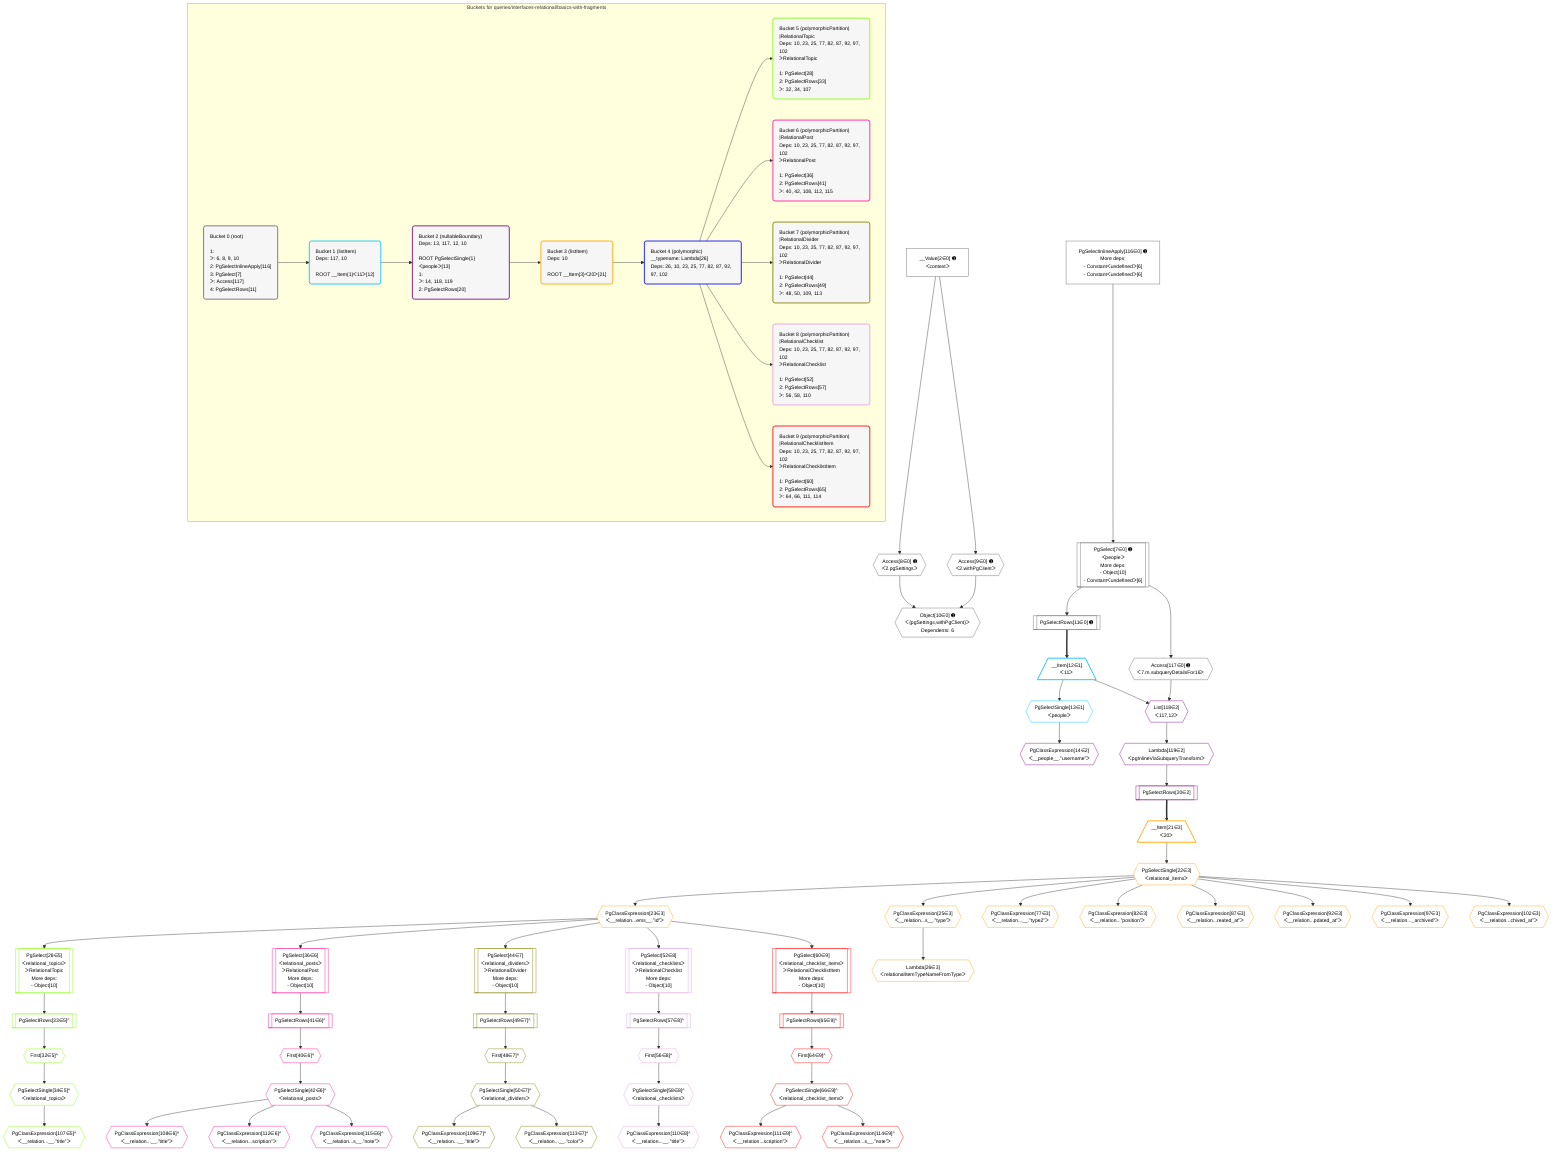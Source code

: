 %%{init: {'themeVariables': { 'fontSize': '12px'}}}%%
graph TD
    classDef path fill:#eee,stroke:#000,color:#000
    classDef plan fill:#fff,stroke-width:1px,color:#000
    classDef itemplan fill:#fff,stroke-width:2px,color:#000
    classDef unbatchedplan fill:#dff,stroke-width:1px,color:#000
    classDef sideeffectplan fill:#fcc,stroke-width:2px,color:#000
    classDef bucket fill:#f6f6f6,color:#000,stroke-width:2px,text-align:left

    subgraph "Buckets for queries/interfaces-relational/basics-with-fragments"
    Bucket0("Bucket 0 (root)<br /><br />1: <br />ᐳ: 6, 8, 9, 10<br />2: PgSelectInlineApply[116]<br />3: PgSelect[7]<br />ᐳ: Access[117]<br />4: PgSelectRows[11]"):::bucket
    Bucket1("Bucket 1 (listItem)<br />Deps: 117, 10<br /><br />ROOT __Item{1}ᐸ11ᐳ[12]"):::bucket
    Bucket2("Bucket 2 (nullableBoundary)<br />Deps: 13, 117, 12, 10<br /><br />ROOT PgSelectSingle{1}ᐸpeopleᐳ[13]<br />1: <br />ᐳ: 14, 118, 119<br />2: PgSelectRows[20]"):::bucket
    Bucket3("Bucket 3 (listItem)<br />Deps: 10<br /><br />ROOT __Item{3}ᐸ20ᐳ[21]"):::bucket
    Bucket4("Bucket 4 (polymorphic)<br />__typename: Lambda[26]<br />Deps: 26, 10, 23, 25, 77, 82, 87, 92, 97, 102"):::bucket
    Bucket5("Bucket 5 (polymorphicPartition)<br />|RelationalTopic<br />Deps: 10, 23, 25, 77, 82, 87, 92, 97, 102<br />ᐳRelationalTopic<br /><br />1: PgSelect[28]<br />2: PgSelectRows[33]<br />ᐳ: 32, 34, 107"):::bucket
    Bucket6("Bucket 6 (polymorphicPartition)<br />|RelationalPost<br />Deps: 10, 23, 25, 77, 82, 87, 92, 97, 102<br />ᐳRelationalPost<br /><br />1: PgSelect[36]<br />2: PgSelectRows[41]<br />ᐳ: 40, 42, 108, 112, 115"):::bucket
    Bucket7("Bucket 7 (polymorphicPartition)<br />|RelationalDivider<br />Deps: 10, 23, 25, 77, 82, 87, 92, 97, 102<br />ᐳRelationalDivider<br /><br />1: PgSelect[44]<br />2: PgSelectRows[49]<br />ᐳ: 48, 50, 109, 113"):::bucket
    Bucket8("Bucket 8 (polymorphicPartition)<br />|RelationalChecklist<br />Deps: 10, 23, 25, 77, 82, 87, 92, 97, 102<br />ᐳRelationalChecklist<br /><br />1: PgSelect[52]<br />2: PgSelectRows[57]<br />ᐳ: 56, 58, 110"):::bucket
    Bucket9("Bucket 9 (polymorphicPartition)<br />|RelationalChecklistItem<br />Deps: 10, 23, 25, 77, 82, 87, 92, 97, 102<br />ᐳRelationalChecklistItem<br /><br />1: PgSelect[60]<br />2: PgSelectRows[65]<br />ᐳ: 64, 66, 111, 114"):::bucket
    end
    Bucket0 --> Bucket1
    Bucket1 --> Bucket2
    Bucket2 --> Bucket3
    Bucket3 --> Bucket4
    Bucket4 --> Bucket5 & Bucket6 & Bucket7 & Bucket8 & Bucket9

    %% plan dependencies
    PgSelect7[["PgSelect[7∈0] ➊<br />ᐸpeopleᐳ<br />More deps:<br />- Object[10]<br />- Constantᐸundefinedᐳ[6]"]]:::plan
    PgSelectInlineApply116["PgSelectInlineApply[116∈0] ➊<br />More deps:<br />- Constantᐸundefinedᐳ[6]<br />- Constantᐸundefinedᐳ[6]"]:::plan
    PgSelectInlineApply116 --> PgSelect7
    Object10{{"Object[10∈0] ➊<br />ᐸ{pgSettings,withPgClient}ᐳ<br />Dependents: 6"}}:::plan
    Access8{{"Access[8∈0] ➊<br />ᐸ2.pgSettingsᐳ"}}:::plan
    Access9{{"Access[9∈0] ➊<br />ᐸ2.withPgClientᐳ"}}:::plan
    Access8 & Access9 --> Object10
    __Value2["__Value[2∈0] ➊<br />ᐸcontextᐳ"]:::plan
    __Value2 --> Access8
    __Value2 --> Access9
    PgSelectRows11[["PgSelectRows[11∈0] ➊"]]:::plan
    PgSelect7 --> PgSelectRows11
    Access117{{"Access[117∈0] ➊<br />ᐸ7.m.subqueryDetailsFor16ᐳ"}}:::plan
    PgSelect7 --> Access117
    __Item12[/"__Item[12∈1]<br />ᐸ11ᐳ"\]:::itemplan
    PgSelectRows11 ==> __Item12
    PgSelectSingle13{{"PgSelectSingle[13∈1]<br />ᐸpeopleᐳ"}}:::plan
    __Item12 --> PgSelectSingle13
    List118{{"List[118∈2]<br />ᐸ117,12ᐳ"}}:::plan
    Access117 & __Item12 --> List118
    PgClassExpression14{{"PgClassExpression[14∈2]<br />ᐸ__people__.”username”ᐳ"}}:::plan
    PgSelectSingle13 --> PgClassExpression14
    PgSelectRows20[["PgSelectRows[20∈2]"]]:::plan
    Lambda119{{"Lambda[119∈2]<br />ᐸpgInlineViaSubqueryTransformᐳ"}}:::plan
    Lambda119 --> PgSelectRows20
    List118 --> Lambda119
    __Item21[/"__Item[21∈3]<br />ᐸ20ᐳ"\]:::itemplan
    PgSelectRows20 ==> __Item21
    PgSelectSingle22{{"PgSelectSingle[22∈3]<br />ᐸrelational_itemsᐳ"}}:::plan
    __Item21 --> PgSelectSingle22
    PgClassExpression23{{"PgClassExpression[23∈3]<br />ᐸ__relation...ems__.”id”ᐳ"}}:::plan
    PgSelectSingle22 --> PgClassExpression23
    PgClassExpression25{{"PgClassExpression[25∈3]<br />ᐸ__relation...s__.”type”ᐳ"}}:::plan
    PgSelectSingle22 --> PgClassExpression25
    Lambda26{{"Lambda[26∈3]<br />ᐸrelationalItemTypeNameFromTypeᐳ"}}:::plan
    PgClassExpression25 --> Lambda26
    PgClassExpression77{{"PgClassExpression[77∈3]<br />ᐸ__relation...__.”type2”ᐳ"}}:::plan
    PgSelectSingle22 --> PgClassExpression77
    PgClassExpression82{{"PgClassExpression[82∈3]<br />ᐸ__relation...”position”ᐳ"}}:::plan
    PgSelectSingle22 --> PgClassExpression82
    PgClassExpression87{{"PgClassExpression[87∈3]<br />ᐸ__relation...reated_at”ᐳ"}}:::plan
    PgSelectSingle22 --> PgClassExpression87
    PgClassExpression92{{"PgClassExpression[92∈3]<br />ᐸ__relation...pdated_at”ᐳ"}}:::plan
    PgSelectSingle22 --> PgClassExpression92
    PgClassExpression97{{"PgClassExpression[97∈3]<br />ᐸ__relation..._archived”ᐳ"}}:::plan
    PgSelectSingle22 --> PgClassExpression97
    PgClassExpression102{{"PgClassExpression[102∈3]<br />ᐸ__relation...chived_at”ᐳ"}}:::plan
    PgSelectSingle22 --> PgClassExpression102
    PgSelect28[["PgSelect[28∈5]<br />ᐸrelational_topicsᐳ<br />ᐳRelationalTopic<br />More deps:<br />- Object[10]"]]:::plan
    PgClassExpression23 --> PgSelect28
    First32{{"First[32∈5]^"}}:::plan
    PgSelectRows33[["PgSelectRows[33∈5]^"]]:::plan
    PgSelectRows33 --> First32
    PgSelect28 --> PgSelectRows33
    PgSelectSingle34{{"PgSelectSingle[34∈5]^<br />ᐸrelational_topicsᐳ"}}:::plan
    First32 --> PgSelectSingle34
    PgClassExpression107{{"PgClassExpression[107∈5]^<br />ᐸ__relation...__.”title”ᐳ"}}:::plan
    PgSelectSingle34 --> PgClassExpression107
    PgSelect36[["PgSelect[36∈6]<br />ᐸrelational_postsᐳ<br />ᐳRelationalPost<br />More deps:<br />- Object[10]"]]:::plan
    PgClassExpression23 --> PgSelect36
    First40{{"First[40∈6]^"}}:::plan
    PgSelectRows41[["PgSelectRows[41∈6]^"]]:::plan
    PgSelectRows41 --> First40
    PgSelect36 --> PgSelectRows41
    PgSelectSingle42{{"PgSelectSingle[42∈6]^<br />ᐸrelational_postsᐳ"}}:::plan
    First40 --> PgSelectSingle42
    PgClassExpression108{{"PgClassExpression[108∈6]^<br />ᐸ__relation...__.”title”ᐳ"}}:::plan
    PgSelectSingle42 --> PgClassExpression108
    PgClassExpression112{{"PgClassExpression[112∈6]^<br />ᐸ__relation...scription”ᐳ"}}:::plan
    PgSelectSingle42 --> PgClassExpression112
    PgClassExpression115{{"PgClassExpression[115∈6]^<br />ᐸ__relation...s__.”note”ᐳ"}}:::plan
    PgSelectSingle42 --> PgClassExpression115
    PgSelect44[["PgSelect[44∈7]<br />ᐸrelational_dividersᐳ<br />ᐳRelationalDivider<br />More deps:<br />- Object[10]"]]:::plan
    PgClassExpression23 --> PgSelect44
    First48{{"First[48∈7]^"}}:::plan
    PgSelectRows49[["PgSelectRows[49∈7]^"]]:::plan
    PgSelectRows49 --> First48
    PgSelect44 --> PgSelectRows49
    PgSelectSingle50{{"PgSelectSingle[50∈7]^<br />ᐸrelational_dividersᐳ"}}:::plan
    First48 --> PgSelectSingle50
    PgClassExpression109{{"PgClassExpression[109∈7]^<br />ᐸ__relation...__.”title”ᐳ"}}:::plan
    PgSelectSingle50 --> PgClassExpression109
    PgClassExpression113{{"PgClassExpression[113∈7]^<br />ᐸ__relation...__.”color”ᐳ"}}:::plan
    PgSelectSingle50 --> PgClassExpression113
    PgSelect52[["PgSelect[52∈8]<br />ᐸrelational_checklistsᐳ<br />ᐳRelationalChecklist<br />More deps:<br />- Object[10]"]]:::plan
    PgClassExpression23 --> PgSelect52
    First56{{"First[56∈8]^"}}:::plan
    PgSelectRows57[["PgSelectRows[57∈8]^"]]:::plan
    PgSelectRows57 --> First56
    PgSelect52 --> PgSelectRows57
    PgSelectSingle58{{"PgSelectSingle[58∈8]^<br />ᐸrelational_checklistsᐳ"}}:::plan
    First56 --> PgSelectSingle58
    PgClassExpression110{{"PgClassExpression[110∈8]^<br />ᐸ__relation...__.”title”ᐳ"}}:::plan
    PgSelectSingle58 --> PgClassExpression110
    PgSelect60[["PgSelect[60∈9]<br />ᐸrelational_checklist_itemsᐳ<br />ᐳRelationalChecklistItem<br />More deps:<br />- Object[10]"]]:::plan
    PgClassExpression23 --> PgSelect60
    First64{{"First[64∈9]^"}}:::plan
    PgSelectRows65[["PgSelectRows[65∈9]^"]]:::plan
    PgSelectRows65 --> First64
    PgSelect60 --> PgSelectRows65
    PgSelectSingle66{{"PgSelectSingle[66∈9]^<br />ᐸrelational_checklist_itemsᐳ"}}:::plan
    First64 --> PgSelectSingle66
    PgClassExpression111{{"PgClassExpression[111∈9]^<br />ᐸ__relation...scription”ᐳ"}}:::plan
    PgSelectSingle66 --> PgClassExpression111
    PgClassExpression114{{"PgClassExpression[114∈9]^<br />ᐸ__relation...s__.”note”ᐳ"}}:::plan
    PgSelectSingle66 --> PgClassExpression114

    %% define steps
    classDef bucket0 stroke:#696969
    class Bucket0,__Value2,PgSelect7,Access8,Access9,Object10,PgSelectRows11,PgSelectInlineApply116,Access117 bucket0
    classDef bucket1 stroke:#00bfff
    class Bucket1,__Item12,PgSelectSingle13 bucket1
    classDef bucket2 stroke:#7f007f
    class Bucket2,PgClassExpression14,PgSelectRows20,List118,Lambda119 bucket2
    classDef bucket3 stroke:#ffa500
    class Bucket3,__Item21,PgSelectSingle22,PgClassExpression23,PgClassExpression25,Lambda26,PgClassExpression77,PgClassExpression82,PgClassExpression87,PgClassExpression92,PgClassExpression97,PgClassExpression102 bucket3
    classDef bucket4 stroke:#0000ff
    class Bucket4 bucket4
    classDef bucket5 stroke:#7fff00
    class Bucket5,PgSelect28,First32,PgSelectRows33,PgSelectSingle34,PgClassExpression107 bucket5
    classDef bucket6 stroke:#ff1493
    class Bucket6,PgSelect36,First40,PgSelectRows41,PgSelectSingle42,PgClassExpression108,PgClassExpression112,PgClassExpression115 bucket6
    classDef bucket7 stroke:#808000
    class Bucket7,PgSelect44,First48,PgSelectRows49,PgSelectSingle50,PgClassExpression109,PgClassExpression113 bucket7
    classDef bucket8 stroke:#dda0dd
    class Bucket8,PgSelect52,First56,PgSelectRows57,PgSelectSingle58,PgClassExpression110 bucket8
    classDef bucket9 stroke:#ff0000
    class Bucket9,PgSelect60,First64,PgSelectRows65,PgSelectSingle66,PgClassExpression111,PgClassExpression114 bucket9